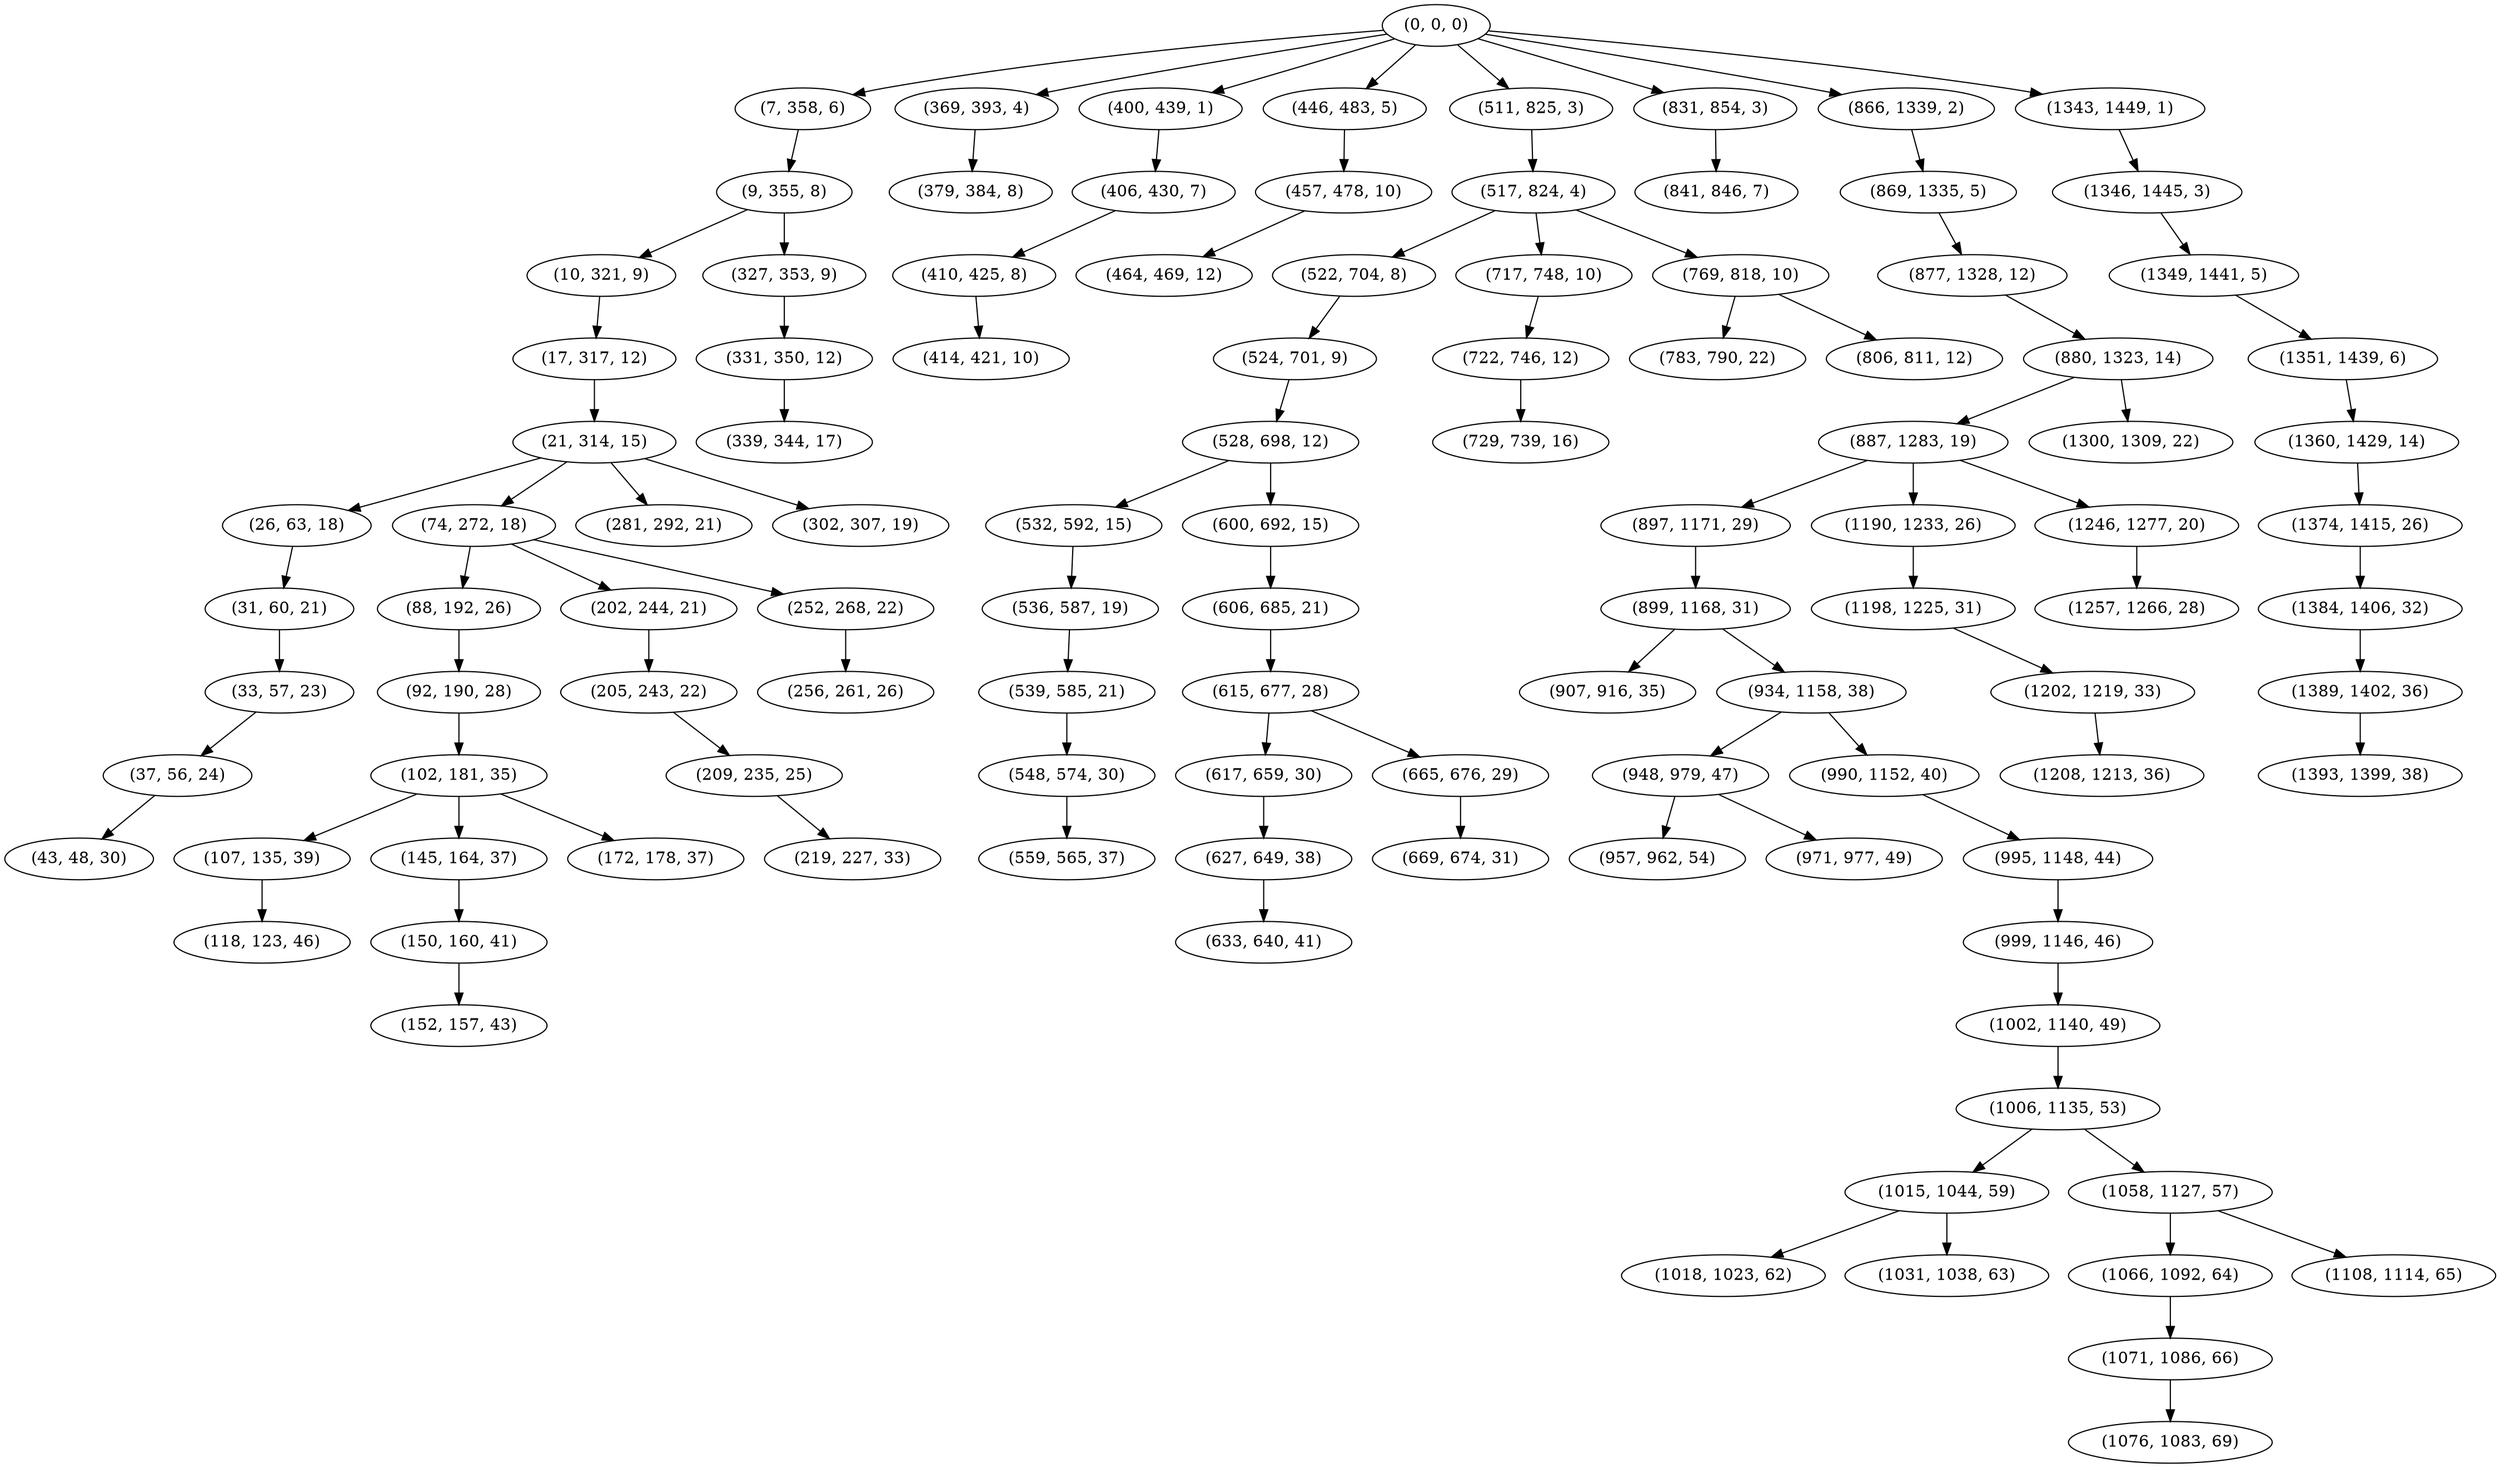 digraph tree {
    "(0, 0, 0)";
    "(7, 358, 6)";
    "(9, 355, 8)";
    "(10, 321, 9)";
    "(17, 317, 12)";
    "(21, 314, 15)";
    "(26, 63, 18)";
    "(31, 60, 21)";
    "(33, 57, 23)";
    "(37, 56, 24)";
    "(43, 48, 30)";
    "(74, 272, 18)";
    "(88, 192, 26)";
    "(92, 190, 28)";
    "(102, 181, 35)";
    "(107, 135, 39)";
    "(118, 123, 46)";
    "(145, 164, 37)";
    "(150, 160, 41)";
    "(152, 157, 43)";
    "(172, 178, 37)";
    "(202, 244, 21)";
    "(205, 243, 22)";
    "(209, 235, 25)";
    "(219, 227, 33)";
    "(252, 268, 22)";
    "(256, 261, 26)";
    "(281, 292, 21)";
    "(302, 307, 19)";
    "(327, 353, 9)";
    "(331, 350, 12)";
    "(339, 344, 17)";
    "(369, 393, 4)";
    "(379, 384, 8)";
    "(400, 439, 1)";
    "(406, 430, 7)";
    "(410, 425, 8)";
    "(414, 421, 10)";
    "(446, 483, 5)";
    "(457, 478, 10)";
    "(464, 469, 12)";
    "(511, 825, 3)";
    "(517, 824, 4)";
    "(522, 704, 8)";
    "(524, 701, 9)";
    "(528, 698, 12)";
    "(532, 592, 15)";
    "(536, 587, 19)";
    "(539, 585, 21)";
    "(548, 574, 30)";
    "(559, 565, 37)";
    "(600, 692, 15)";
    "(606, 685, 21)";
    "(615, 677, 28)";
    "(617, 659, 30)";
    "(627, 649, 38)";
    "(633, 640, 41)";
    "(665, 676, 29)";
    "(669, 674, 31)";
    "(717, 748, 10)";
    "(722, 746, 12)";
    "(729, 739, 16)";
    "(769, 818, 10)";
    "(783, 790, 22)";
    "(806, 811, 12)";
    "(831, 854, 3)";
    "(841, 846, 7)";
    "(866, 1339, 2)";
    "(869, 1335, 5)";
    "(877, 1328, 12)";
    "(880, 1323, 14)";
    "(887, 1283, 19)";
    "(897, 1171, 29)";
    "(899, 1168, 31)";
    "(907, 916, 35)";
    "(934, 1158, 38)";
    "(948, 979, 47)";
    "(957, 962, 54)";
    "(971, 977, 49)";
    "(990, 1152, 40)";
    "(995, 1148, 44)";
    "(999, 1146, 46)";
    "(1002, 1140, 49)";
    "(1006, 1135, 53)";
    "(1015, 1044, 59)";
    "(1018, 1023, 62)";
    "(1031, 1038, 63)";
    "(1058, 1127, 57)";
    "(1066, 1092, 64)";
    "(1071, 1086, 66)";
    "(1076, 1083, 69)";
    "(1108, 1114, 65)";
    "(1190, 1233, 26)";
    "(1198, 1225, 31)";
    "(1202, 1219, 33)";
    "(1208, 1213, 36)";
    "(1246, 1277, 20)";
    "(1257, 1266, 28)";
    "(1300, 1309, 22)";
    "(1343, 1449, 1)";
    "(1346, 1445, 3)";
    "(1349, 1441, 5)";
    "(1351, 1439, 6)";
    "(1360, 1429, 14)";
    "(1374, 1415, 26)";
    "(1384, 1406, 32)";
    "(1389, 1402, 36)";
    "(1393, 1399, 38)";
    "(0, 0, 0)" -> "(7, 358, 6)";
    "(0, 0, 0)" -> "(369, 393, 4)";
    "(0, 0, 0)" -> "(400, 439, 1)";
    "(0, 0, 0)" -> "(446, 483, 5)";
    "(0, 0, 0)" -> "(511, 825, 3)";
    "(0, 0, 0)" -> "(831, 854, 3)";
    "(0, 0, 0)" -> "(866, 1339, 2)";
    "(0, 0, 0)" -> "(1343, 1449, 1)";
    "(7, 358, 6)" -> "(9, 355, 8)";
    "(9, 355, 8)" -> "(10, 321, 9)";
    "(9, 355, 8)" -> "(327, 353, 9)";
    "(10, 321, 9)" -> "(17, 317, 12)";
    "(17, 317, 12)" -> "(21, 314, 15)";
    "(21, 314, 15)" -> "(26, 63, 18)";
    "(21, 314, 15)" -> "(74, 272, 18)";
    "(21, 314, 15)" -> "(281, 292, 21)";
    "(21, 314, 15)" -> "(302, 307, 19)";
    "(26, 63, 18)" -> "(31, 60, 21)";
    "(31, 60, 21)" -> "(33, 57, 23)";
    "(33, 57, 23)" -> "(37, 56, 24)";
    "(37, 56, 24)" -> "(43, 48, 30)";
    "(74, 272, 18)" -> "(88, 192, 26)";
    "(74, 272, 18)" -> "(202, 244, 21)";
    "(74, 272, 18)" -> "(252, 268, 22)";
    "(88, 192, 26)" -> "(92, 190, 28)";
    "(92, 190, 28)" -> "(102, 181, 35)";
    "(102, 181, 35)" -> "(107, 135, 39)";
    "(102, 181, 35)" -> "(145, 164, 37)";
    "(102, 181, 35)" -> "(172, 178, 37)";
    "(107, 135, 39)" -> "(118, 123, 46)";
    "(145, 164, 37)" -> "(150, 160, 41)";
    "(150, 160, 41)" -> "(152, 157, 43)";
    "(202, 244, 21)" -> "(205, 243, 22)";
    "(205, 243, 22)" -> "(209, 235, 25)";
    "(209, 235, 25)" -> "(219, 227, 33)";
    "(252, 268, 22)" -> "(256, 261, 26)";
    "(327, 353, 9)" -> "(331, 350, 12)";
    "(331, 350, 12)" -> "(339, 344, 17)";
    "(369, 393, 4)" -> "(379, 384, 8)";
    "(400, 439, 1)" -> "(406, 430, 7)";
    "(406, 430, 7)" -> "(410, 425, 8)";
    "(410, 425, 8)" -> "(414, 421, 10)";
    "(446, 483, 5)" -> "(457, 478, 10)";
    "(457, 478, 10)" -> "(464, 469, 12)";
    "(511, 825, 3)" -> "(517, 824, 4)";
    "(517, 824, 4)" -> "(522, 704, 8)";
    "(517, 824, 4)" -> "(717, 748, 10)";
    "(517, 824, 4)" -> "(769, 818, 10)";
    "(522, 704, 8)" -> "(524, 701, 9)";
    "(524, 701, 9)" -> "(528, 698, 12)";
    "(528, 698, 12)" -> "(532, 592, 15)";
    "(528, 698, 12)" -> "(600, 692, 15)";
    "(532, 592, 15)" -> "(536, 587, 19)";
    "(536, 587, 19)" -> "(539, 585, 21)";
    "(539, 585, 21)" -> "(548, 574, 30)";
    "(548, 574, 30)" -> "(559, 565, 37)";
    "(600, 692, 15)" -> "(606, 685, 21)";
    "(606, 685, 21)" -> "(615, 677, 28)";
    "(615, 677, 28)" -> "(617, 659, 30)";
    "(615, 677, 28)" -> "(665, 676, 29)";
    "(617, 659, 30)" -> "(627, 649, 38)";
    "(627, 649, 38)" -> "(633, 640, 41)";
    "(665, 676, 29)" -> "(669, 674, 31)";
    "(717, 748, 10)" -> "(722, 746, 12)";
    "(722, 746, 12)" -> "(729, 739, 16)";
    "(769, 818, 10)" -> "(783, 790, 22)";
    "(769, 818, 10)" -> "(806, 811, 12)";
    "(831, 854, 3)" -> "(841, 846, 7)";
    "(866, 1339, 2)" -> "(869, 1335, 5)";
    "(869, 1335, 5)" -> "(877, 1328, 12)";
    "(877, 1328, 12)" -> "(880, 1323, 14)";
    "(880, 1323, 14)" -> "(887, 1283, 19)";
    "(880, 1323, 14)" -> "(1300, 1309, 22)";
    "(887, 1283, 19)" -> "(897, 1171, 29)";
    "(887, 1283, 19)" -> "(1190, 1233, 26)";
    "(887, 1283, 19)" -> "(1246, 1277, 20)";
    "(897, 1171, 29)" -> "(899, 1168, 31)";
    "(899, 1168, 31)" -> "(907, 916, 35)";
    "(899, 1168, 31)" -> "(934, 1158, 38)";
    "(934, 1158, 38)" -> "(948, 979, 47)";
    "(934, 1158, 38)" -> "(990, 1152, 40)";
    "(948, 979, 47)" -> "(957, 962, 54)";
    "(948, 979, 47)" -> "(971, 977, 49)";
    "(990, 1152, 40)" -> "(995, 1148, 44)";
    "(995, 1148, 44)" -> "(999, 1146, 46)";
    "(999, 1146, 46)" -> "(1002, 1140, 49)";
    "(1002, 1140, 49)" -> "(1006, 1135, 53)";
    "(1006, 1135, 53)" -> "(1015, 1044, 59)";
    "(1006, 1135, 53)" -> "(1058, 1127, 57)";
    "(1015, 1044, 59)" -> "(1018, 1023, 62)";
    "(1015, 1044, 59)" -> "(1031, 1038, 63)";
    "(1058, 1127, 57)" -> "(1066, 1092, 64)";
    "(1058, 1127, 57)" -> "(1108, 1114, 65)";
    "(1066, 1092, 64)" -> "(1071, 1086, 66)";
    "(1071, 1086, 66)" -> "(1076, 1083, 69)";
    "(1190, 1233, 26)" -> "(1198, 1225, 31)";
    "(1198, 1225, 31)" -> "(1202, 1219, 33)";
    "(1202, 1219, 33)" -> "(1208, 1213, 36)";
    "(1246, 1277, 20)" -> "(1257, 1266, 28)";
    "(1343, 1449, 1)" -> "(1346, 1445, 3)";
    "(1346, 1445, 3)" -> "(1349, 1441, 5)";
    "(1349, 1441, 5)" -> "(1351, 1439, 6)";
    "(1351, 1439, 6)" -> "(1360, 1429, 14)";
    "(1360, 1429, 14)" -> "(1374, 1415, 26)";
    "(1374, 1415, 26)" -> "(1384, 1406, 32)";
    "(1384, 1406, 32)" -> "(1389, 1402, 36)";
    "(1389, 1402, 36)" -> "(1393, 1399, 38)";
}
